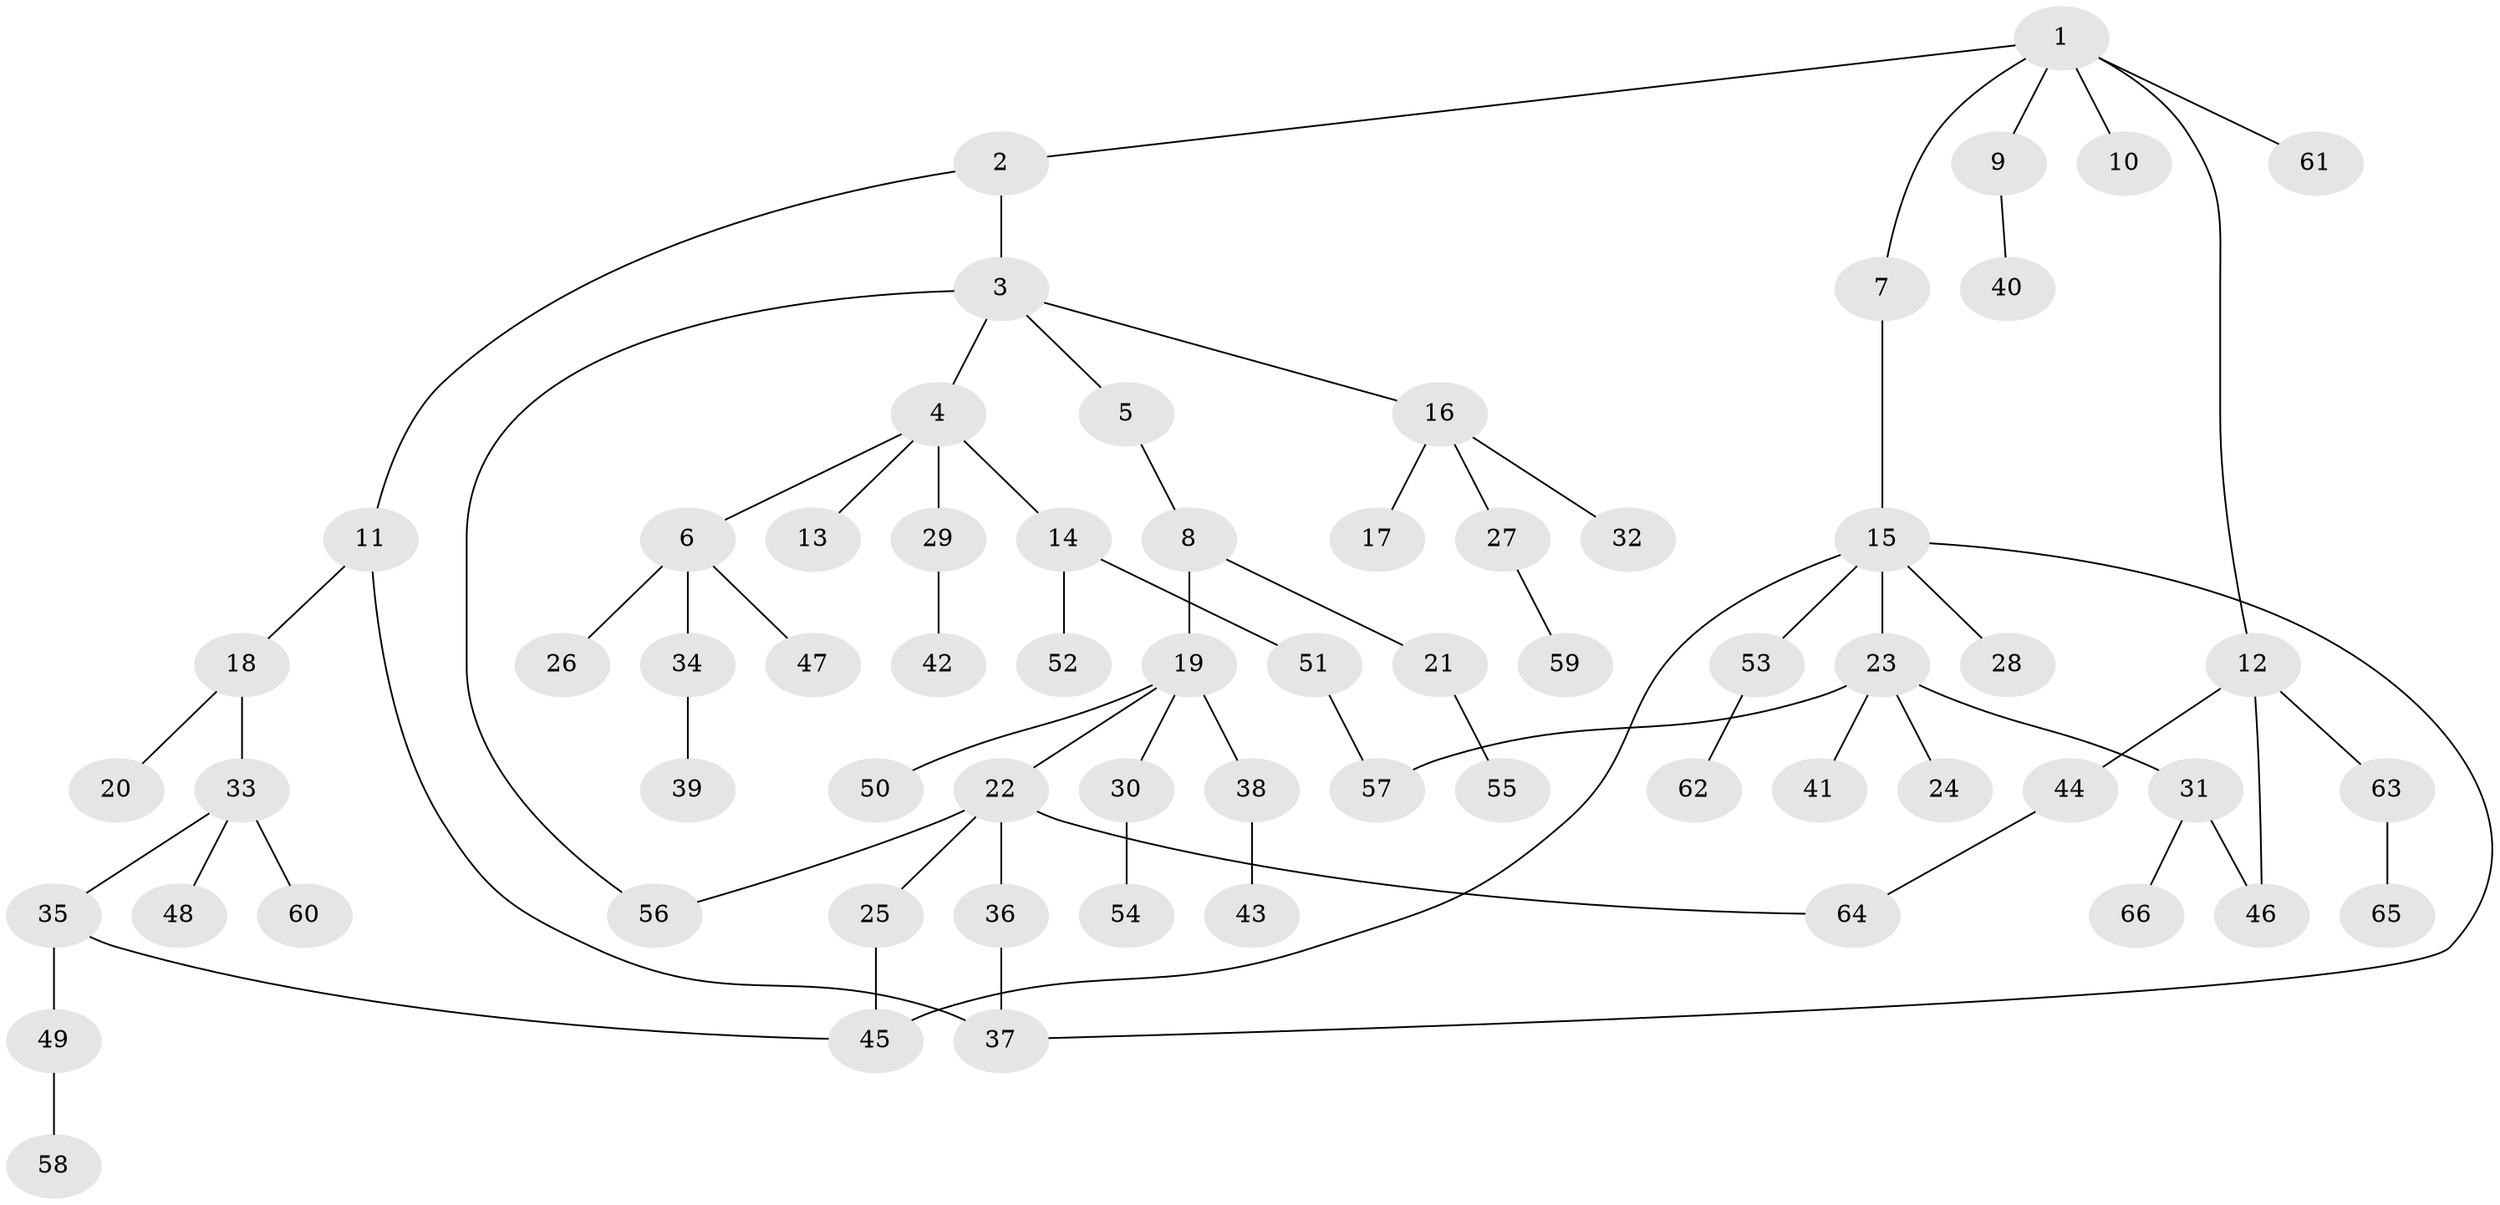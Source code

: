 // Generated by graph-tools (version 1.1) at 2025/34/03/09/25 02:34:04]
// undirected, 66 vertices, 73 edges
graph export_dot {
graph [start="1"]
  node [color=gray90,style=filled];
  1;
  2;
  3;
  4;
  5;
  6;
  7;
  8;
  9;
  10;
  11;
  12;
  13;
  14;
  15;
  16;
  17;
  18;
  19;
  20;
  21;
  22;
  23;
  24;
  25;
  26;
  27;
  28;
  29;
  30;
  31;
  32;
  33;
  34;
  35;
  36;
  37;
  38;
  39;
  40;
  41;
  42;
  43;
  44;
  45;
  46;
  47;
  48;
  49;
  50;
  51;
  52;
  53;
  54;
  55;
  56;
  57;
  58;
  59;
  60;
  61;
  62;
  63;
  64;
  65;
  66;
  1 -- 2;
  1 -- 7;
  1 -- 9;
  1 -- 10;
  1 -- 12;
  1 -- 61;
  2 -- 3;
  2 -- 11;
  3 -- 4;
  3 -- 5;
  3 -- 16;
  3 -- 56;
  4 -- 6;
  4 -- 13;
  4 -- 14;
  4 -- 29;
  5 -- 8;
  6 -- 26;
  6 -- 34;
  6 -- 47;
  7 -- 15;
  8 -- 19;
  8 -- 21;
  9 -- 40;
  11 -- 18;
  11 -- 37;
  12 -- 44;
  12 -- 46;
  12 -- 63;
  14 -- 51;
  14 -- 52;
  15 -- 23;
  15 -- 28;
  15 -- 53;
  15 -- 45;
  15 -- 37;
  16 -- 17;
  16 -- 27;
  16 -- 32;
  18 -- 20;
  18 -- 33;
  19 -- 22;
  19 -- 30;
  19 -- 38;
  19 -- 50;
  21 -- 55;
  22 -- 25;
  22 -- 36;
  22 -- 64;
  22 -- 56;
  23 -- 24;
  23 -- 31;
  23 -- 41;
  23 -- 57;
  25 -- 45;
  27 -- 59;
  29 -- 42;
  30 -- 54;
  31 -- 66;
  31 -- 46;
  33 -- 35;
  33 -- 48;
  33 -- 60;
  34 -- 39;
  35 -- 45;
  35 -- 49;
  36 -- 37;
  38 -- 43;
  44 -- 64;
  49 -- 58;
  51 -- 57;
  53 -- 62;
  63 -- 65;
}
